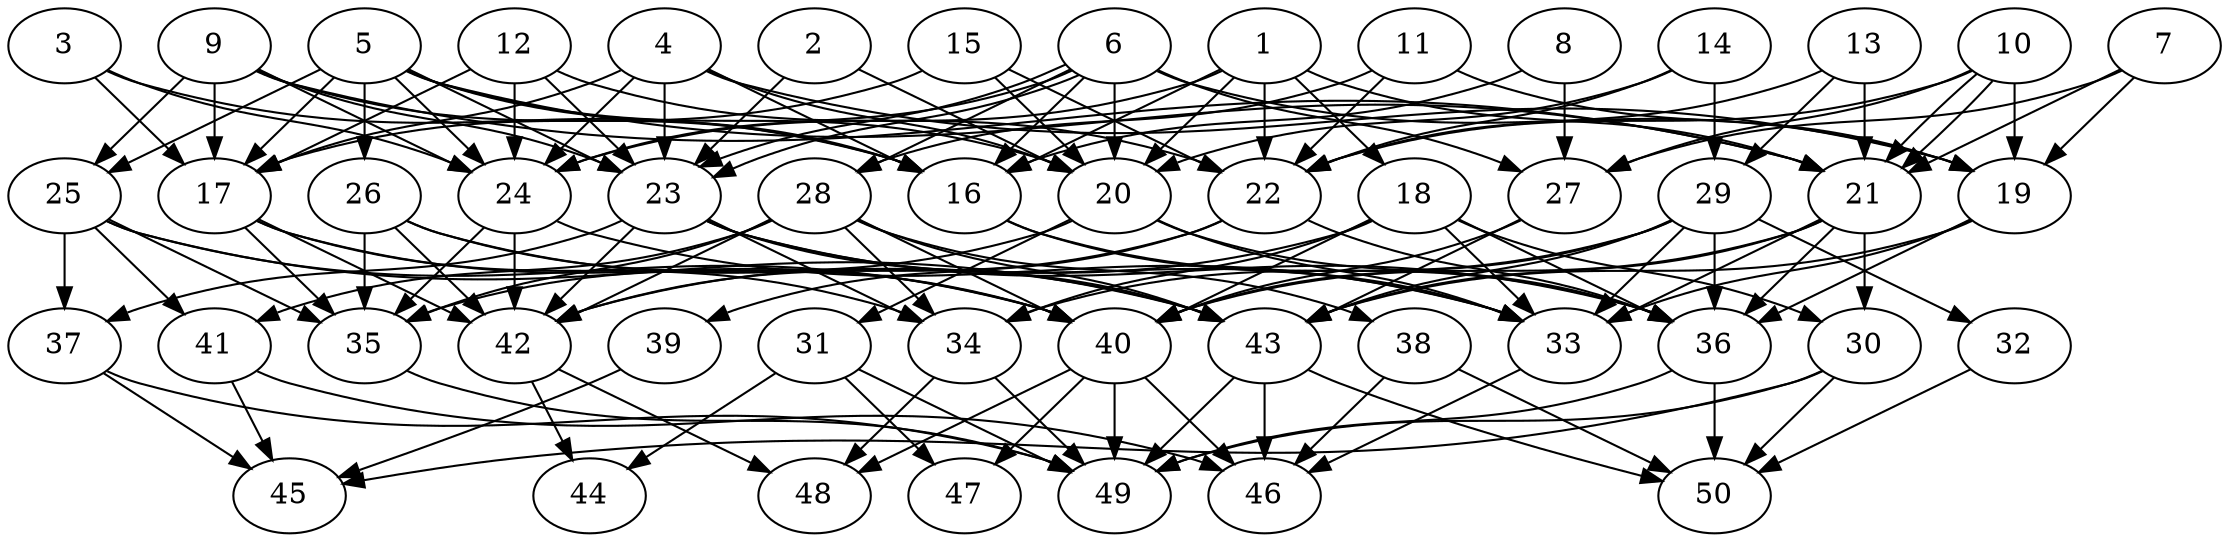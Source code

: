 // DAG automatically generated by daggen at Thu Oct  3 14:07:57 2019
// ./daggen --dot -n 50 --ccr 0.4 --fat 0.7 --regular 0.9 --density 0.6 --mindata 5242880 --maxdata 52428800 
digraph G {
  1 [size="25664000", alpha="0.09", expect_size="10265600"] 
  1 -> 16 [size ="10265600"]
  1 -> 18 [size ="10265600"]
  1 -> 20 [size ="10265600"]
  1 -> 21 [size ="10265600"]
  1 -> 22 [size ="10265600"]
  1 -> 24 [size ="10265600"]
  2 [size="61025280", alpha="0.17", expect_size="24410112"] 
  2 -> 20 [size ="24410112"]
  2 -> 23 [size ="24410112"]
  3 [size="26327040", alpha="0.08", expect_size="10530816"] 
  3 -> 16 [size ="10530816"]
  3 -> 17 [size ="10530816"]
  3 -> 24 [size ="10530816"]
  4 [size="118356480", alpha="0.11", expect_size="47342592"] 
  4 -> 16 [size ="47342592"]
  4 -> 17 [size ="47342592"]
  4 -> 19 [size ="47342592"]
  4 -> 20 [size ="47342592"]
  4 -> 23 [size ="47342592"]
  4 -> 24 [size ="47342592"]
  5 [size="88476160", alpha="0.10", expect_size="35390464"] 
  5 -> 16 [size ="35390464"]
  5 -> 17 [size ="35390464"]
  5 -> 20 [size ="35390464"]
  5 -> 21 [size ="35390464"]
  5 -> 23 [size ="35390464"]
  5 -> 24 [size ="35390464"]
  5 -> 25 [size ="35390464"]
  5 -> 26 [size ="35390464"]
  6 [size="43532800", alpha="0.14", expect_size="17413120"] 
  6 -> 16 [size ="17413120"]
  6 -> 19 [size ="17413120"]
  6 -> 20 [size ="17413120"]
  6 -> 23 [size ="17413120"]
  6 -> 23 [size ="17413120"]
  6 -> 24 [size ="17413120"]
  6 -> 27 [size ="17413120"]
  6 -> 28 [size ="17413120"]
  7 [size="127823360", alpha="0.18", expect_size="51129344"] 
  7 -> 19 [size ="51129344"]
  7 -> 21 [size ="51129344"]
  7 -> 27 [size ="51129344"]
  8 [size="22295040", alpha="0.14", expect_size="8918016"] 
  8 -> 16 [size ="8918016"]
  8 -> 27 [size ="8918016"]
  9 [size="112304640", alpha="0.19", expect_size="44921856"] 
  9 -> 16 [size ="44921856"]
  9 -> 17 [size ="44921856"]
  9 -> 21 [size ="44921856"]
  9 -> 23 [size ="44921856"]
  9 -> 24 [size ="44921856"]
  9 -> 25 [size ="44921856"]
  10 [size="65894400", alpha="0.05", expect_size="26357760"] 
  10 -> 19 [size ="26357760"]
  10 -> 21 [size ="26357760"]
  10 -> 21 [size ="26357760"]
  10 -> 22 [size ="26357760"]
  10 -> 27 [size ="26357760"]
  11 [size="29056000", alpha="0.11", expect_size="11622400"] 
  11 -> 19 [size ="11622400"]
  11 -> 22 [size ="11622400"]
  11 -> 28 [size ="11622400"]
  12 [size="82539520", alpha="0.04", expect_size="33015808"] 
  12 -> 17 [size ="33015808"]
  12 -> 22 [size ="33015808"]
  12 -> 23 [size ="33015808"]
  12 -> 24 [size ="33015808"]
  13 [size="63718400", alpha="0.02", expect_size="25487360"] 
  13 -> 21 [size ="25487360"]
  13 -> 22 [size ="25487360"]
  13 -> 29 [size ="25487360"]
  14 [size="112844800", alpha="0.11", expect_size="45137920"] 
  14 -> 20 [size ="45137920"]
  14 -> 22 [size ="45137920"]
  14 -> 29 [size ="45137920"]
  15 [size="60730880", alpha="0.16", expect_size="24292352"] 
  15 -> 17 [size ="24292352"]
  15 -> 20 [size ="24292352"]
  15 -> 22 [size ="24292352"]
  16 [size="119114240", alpha="0.03", expect_size="47645696"] 
  16 -> 33 [size ="47645696"]
  16 -> 36 [size ="47645696"]
  17 [size="85363200", alpha="0.12", expect_size="34145280"] 
  17 -> 34 [size ="34145280"]
  17 -> 35 [size ="34145280"]
  17 -> 40 [size ="34145280"]
  17 -> 42 [size ="34145280"]
  18 [size="73889280", alpha="0.10", expect_size="29555712"] 
  18 -> 30 [size ="29555712"]
  18 -> 33 [size ="29555712"]
  18 -> 34 [size ="29555712"]
  18 -> 36 [size ="29555712"]
  18 -> 40 [size ="29555712"]
  18 -> 42 [size ="29555712"]
  19 [size="40122880", alpha="0.15", expect_size="16049152"] 
  19 -> 33 [size ="16049152"]
  19 -> 36 [size ="16049152"]
  19 -> 43 [size ="16049152"]
  20 [size="31974400", alpha="0.09", expect_size="12789760"] 
  20 -> 31 [size ="12789760"]
  20 -> 33 [size ="12789760"]
  20 -> 35 [size ="12789760"]
  20 -> 36 [size ="12789760"]
  21 [size="59770880", alpha="0.04", expect_size="23908352"] 
  21 -> 30 [size ="23908352"]
  21 -> 33 [size ="23908352"]
  21 -> 36 [size ="23908352"]
  21 -> 40 [size ="23908352"]
  21 -> 43 [size ="23908352"]
  22 [size="127554560", alpha="0.08", expect_size="51021824"] 
  22 -> 36 [size ="51021824"]
  22 -> 39 [size ="51021824"]
  22 -> 42 [size ="51021824"]
  23 [size="32419840", alpha="0.14", expect_size="12967936"] 
  23 -> 33 [size ="12967936"]
  23 -> 34 [size ="12967936"]
  23 -> 36 [size ="12967936"]
  23 -> 37 [size ="12967936"]
  23 -> 42 [size ="12967936"]
  23 -> 43 [size ="12967936"]
  24 [size="41722880", alpha="0.17", expect_size="16689152"] 
  24 -> 33 [size ="16689152"]
  24 -> 35 [size ="16689152"]
  24 -> 42 [size ="16689152"]
  25 [size="109168640", alpha="0.14", expect_size="43667456"] 
  25 -> 35 [size ="43667456"]
  25 -> 37 [size ="43667456"]
  25 -> 40 [size ="43667456"]
  25 -> 41 [size ="43667456"]
  25 -> 43 [size ="43667456"]
  26 [size="86105600", alpha="0.16", expect_size="34442240"] 
  26 -> 35 [size ="34442240"]
  26 -> 40 [size ="34442240"]
  26 -> 42 [size ="34442240"]
  26 -> 43 [size ="34442240"]
  27 [size="105336320", alpha="0.17", expect_size="42134528"] 
  27 -> 40 [size ="42134528"]
  27 -> 43 [size ="42134528"]
  28 [size="57169920", alpha="0.19", expect_size="22867968"] 
  28 -> 34 [size ="22867968"]
  28 -> 35 [size ="22867968"]
  28 -> 38 [size ="22867968"]
  28 -> 40 [size ="22867968"]
  28 -> 41 [size ="22867968"]
  28 -> 42 [size ="22867968"]
  28 -> 43 [size ="22867968"]
  29 [size="116935680", alpha="0.19", expect_size="46774272"] 
  29 -> 32 [size ="46774272"]
  29 -> 33 [size ="46774272"]
  29 -> 34 [size ="46774272"]
  29 -> 36 [size ="46774272"]
  29 -> 40 [size ="46774272"]
  29 -> 43 [size ="46774272"]
  30 [size="88960000", alpha="0.07", expect_size="35584000"] 
  30 -> 45 [size ="35584000"]
  30 -> 49 [size ="35584000"]
  30 -> 50 [size ="35584000"]
  31 [size="22005760", alpha="0.18", expect_size="8802304"] 
  31 -> 44 [size ="8802304"]
  31 -> 47 [size ="8802304"]
  31 -> 49 [size ="8802304"]
  32 [size="46597120", alpha="0.01", expect_size="18638848"] 
  32 -> 50 [size ="18638848"]
  33 [size="92692480", alpha="0.13", expect_size="37076992"] 
  33 -> 46 [size ="37076992"]
  34 [size="55544320", alpha="0.01", expect_size="22217728"] 
  34 -> 48 [size ="22217728"]
  34 -> 49 [size ="22217728"]
  35 [size="40404480", alpha="0.18", expect_size="16161792"] 
  35 -> 49 [size ="16161792"]
  36 [size="122641920", alpha="0.12", expect_size="49056768"] 
  36 -> 49 [size ="49056768"]
  36 -> 50 [size ="49056768"]
  37 [size="96755200", alpha="0.19", expect_size="38702080"] 
  37 -> 45 [size ="38702080"]
  37 -> 49 [size ="38702080"]
  38 [size="77463040", alpha="0.16", expect_size="30985216"] 
  38 -> 46 [size ="30985216"]
  38 -> 50 [size ="30985216"]
  39 [size="73953280", alpha="0.18", expect_size="29581312"] 
  39 -> 45 [size ="29581312"]
  40 [size="67461120", alpha="0.02", expect_size="26984448"] 
  40 -> 46 [size ="26984448"]
  40 -> 47 [size ="26984448"]
  40 -> 48 [size ="26984448"]
  40 -> 49 [size ="26984448"]
  41 [size="110771200", alpha="0.15", expect_size="44308480"] 
  41 -> 45 [size ="44308480"]
  41 -> 46 [size ="44308480"]
  42 [size="101872640", alpha="0.07", expect_size="40749056"] 
  42 -> 44 [size ="40749056"]
  42 -> 48 [size ="40749056"]
  43 [size="110197760", alpha="0.03", expect_size="44079104"] 
  43 -> 46 [size ="44079104"]
  43 -> 49 [size ="44079104"]
  43 -> 50 [size ="44079104"]
  44 [size="68395520", alpha="0.03", expect_size="27358208"] 
  45 [size="76198400", alpha="0.19", expect_size="30479360"] 
  46 [size="63272960", alpha="0.08", expect_size="25309184"] 
  47 [size="17656320", alpha="0.13", expect_size="7062528"] 
  48 [size="129571840", alpha="0.05", expect_size="51828736"] 
  49 [size="105909760", alpha="0.14", expect_size="42363904"] 
  50 [size="91653120", alpha="0.17", expect_size="36661248"] 
}
